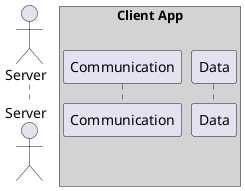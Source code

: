 @startuml 3.1 User select a track to start listening (connected clients side)

actor "Server" as Server
box "Client App" #LightGray
    participant "Communication" as com
    participant "Data" as data
end box

@enduml
